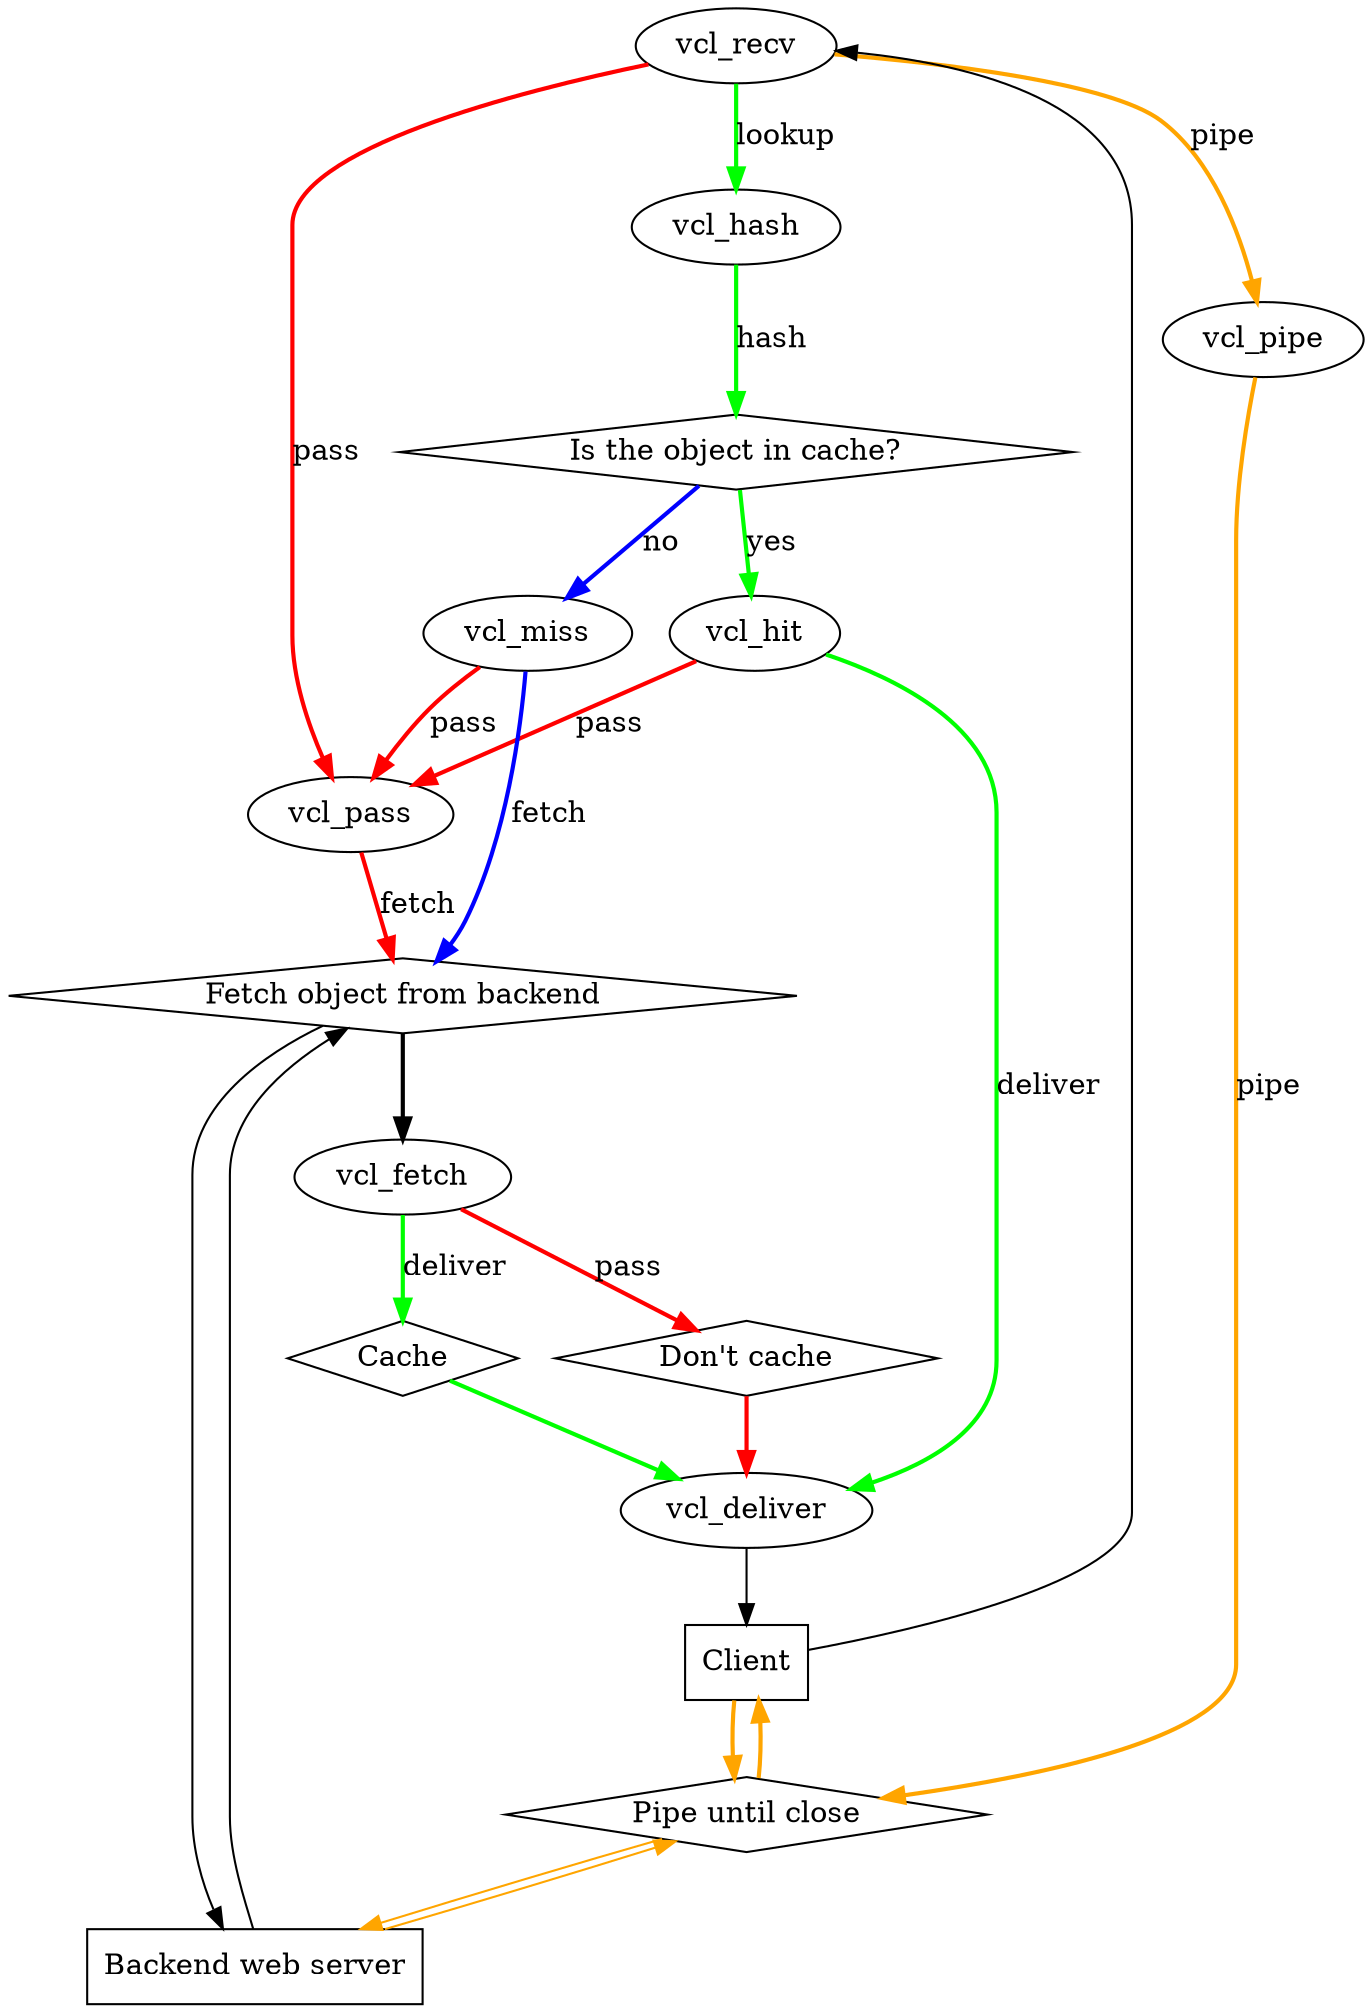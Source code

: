 
digraph v_center {
center=1

vcl_recv->vcl_pass [ label="pass" weight=1 color=red style=bold ]
vcl_recv->vcl_hash [ label="lookup" weight=4 color=green style=bold ]
vcl_recv->vcl_pipe [ label="pipe" weight=1 color=orange style=bold ]

vcl_pipe->pipe [ weight=1 label="pipe" color=orange  style=bold ]
vcl_hash->lookup [ label="hash" weight=4 color=green style=bold ]
lookup->vcl_hit [ label="yes" weight=4 color=green style=bold ]
lookup->vcl_miss [ label="no" weight=4 color=blue style=bold ]

vcl_hit->vcl_deliver [ label="deliver" weight=2 color=green style=bold ]
vcl_hit->vcl_pass [ label="pass" weight=1 color=red style=bold ]
vcl_miss->fetch [ label="fetch" weight=3 color=blue style=bold ]
vcl_miss->vcl_pass [ label="pass" weight=1 color=red style=bold ]
vcl_pass->fetch [ label="fetch" weight=2 color=red style=bold ]
fetch->vcl_fetch [ weight=4 style=bold ]

vcl_fetch->cache [ label="deliver" color=green style=bold ]
vcl_fetch->dont_cache [ label="pass" color=red style=bold ]
cache->vcl_deliver [ weight=2 color=green style=bold ]
dont_cache->vcl_deliver [ color=red style=bold ]


pipe [ shape=diamond label="Pipe until close" ]

backend->fetch
fetch->backend

backend->pipe [ color=orange ]
pipe->backend [ color=orange ]
pipe->client [ style=dotted style=bold color=orange ]
client->pipe [ style=dotted style=bold color=orange ]
client->vcl_recv
vcl_deliver->client

dont_cache [
	shape=diamond
	label="Don't cache"
]

cache [
	shape=diamond
	label="Cache"
]
lookup [
	shape=diamond
	label="Is the object in cache?"
]

fetch [
	shape=diamond
	label="Fetch object from backend"
]

backend [
	shape=box
	label="Backend web server"
]

client [
	shape=box
	label="Client"
]
}
